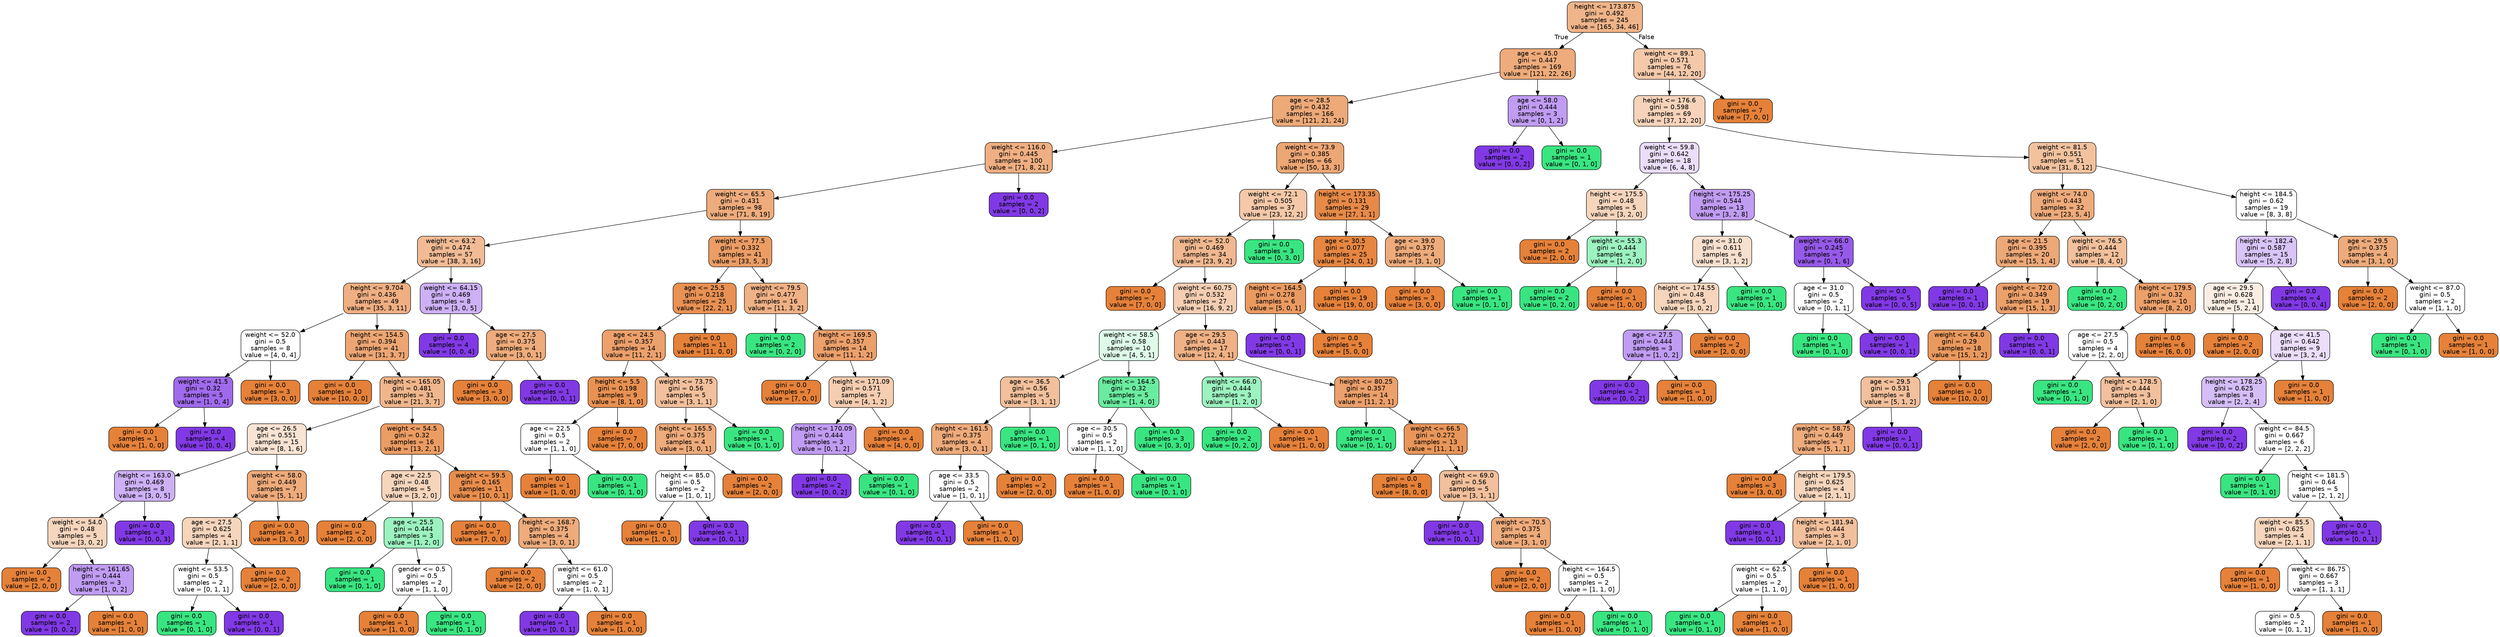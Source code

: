 digraph Tree {
node [shape=box, style="filled, rounded", color="black", fontname="helvetica"] ;
edge [fontname="helvetica"] ;
0 [label="height <= 173.875\ngini = 0.492\nsamples = 245\nvalue = [165, 34, 46]", fillcolor="#efb489"] ;
1 [label="age <= 45.0\ngini = 0.447\nsamples = 169\nvalue = [121, 22, 26]", fillcolor="#eeab7b"] ;
0 -> 1 [labeldistance=2.5, labelangle=45, headlabel="True"] ;
2 [label="age <= 28.5\ngini = 0.432\nsamples = 166\nvalue = [121, 21, 24]", fillcolor="#eda978"] ;
1 -> 2 ;
3 [label="weight <= 116.0\ngini = 0.445\nsamples = 100\nvalue = [71, 8, 21]", fillcolor="#efaf82"] ;
2 -> 3 ;
4 [label="weight <= 65.5\ngini = 0.431\nsamples = 98\nvalue = [71, 8, 19]", fillcolor="#eeac7d"] ;
3 -> 4 ;
5 [label="weight <= 63.2\ngini = 0.474\nsamples = 57\nvalue = [38, 3, 16]", fillcolor="#f1bb95"] ;
4 -> 5 ;
6 [label="height <= 9.704\ngini = 0.436\nsamples = 49\nvalue = [35, 3, 11]", fillcolor="#efaf82"] ;
5 -> 6 ;
7 [label="weight <= 52.0\ngini = 0.5\nsamples = 8\nvalue = [4, 0, 4]", fillcolor="#ffffff"] ;
6 -> 7 ;
8 [label="weight <= 41.5\ngini = 0.32\nsamples = 5\nvalue = [1, 0, 4]", fillcolor="#a06aec"] ;
7 -> 8 ;
9 [label="gini = 0.0\nsamples = 1\nvalue = [1, 0, 0]", fillcolor="#e58139"] ;
8 -> 9 ;
10 [label="gini = 0.0\nsamples = 4\nvalue = [0, 0, 4]", fillcolor="#8139e5"] ;
8 -> 10 ;
11 [label="gini = 0.0\nsamples = 3\nvalue = [3, 0, 0]", fillcolor="#e58139"] ;
7 -> 11 ;
12 [label="height <= 154.5\ngini = 0.394\nsamples = 41\nvalue = [31, 3, 7]", fillcolor="#eda673"] ;
6 -> 12 ;
13 [label="gini = 0.0\nsamples = 10\nvalue = [10, 0, 0]", fillcolor="#e58139"] ;
12 -> 13 ;
14 [label="height <= 165.05\ngini = 0.481\nsamples = 31\nvalue = [21, 3, 7]", fillcolor="#f0b68c"] ;
12 -> 14 ;
15 [label="age <= 26.5\ngini = 0.551\nsamples = 15\nvalue = [8, 1, 6]", fillcolor="#f9e3d3"] ;
14 -> 15 ;
16 [label="height <= 163.0\ngini = 0.469\nsamples = 8\nvalue = [3, 0, 5]", fillcolor="#cdb0f5"] ;
15 -> 16 ;
17 [label="weight <= 54.0\ngini = 0.48\nsamples = 5\nvalue = [3, 0, 2]", fillcolor="#f6d5bd"] ;
16 -> 17 ;
18 [label="gini = 0.0\nsamples = 2\nvalue = [2, 0, 0]", fillcolor="#e58139"] ;
17 -> 18 ;
19 [label="height <= 161.65\ngini = 0.444\nsamples = 3\nvalue = [1, 0, 2]", fillcolor="#c09cf2"] ;
17 -> 19 ;
20 [label="gini = 0.0\nsamples = 2\nvalue = [0, 0, 2]", fillcolor="#8139e5"] ;
19 -> 20 ;
21 [label="gini = 0.0\nsamples = 1\nvalue = [1, 0, 0]", fillcolor="#e58139"] ;
19 -> 21 ;
22 [label="gini = 0.0\nsamples = 3\nvalue = [0, 0, 3]", fillcolor="#8139e5"] ;
16 -> 22 ;
23 [label="weight <= 58.0\ngini = 0.449\nsamples = 7\nvalue = [5, 1, 1]", fillcolor="#eeab7b"] ;
15 -> 23 ;
24 [label="age <= 27.5\ngini = 0.625\nsamples = 4\nvalue = [2, 1, 1]", fillcolor="#f6d5bd"] ;
23 -> 24 ;
25 [label="weight <= 53.5\ngini = 0.5\nsamples = 2\nvalue = [0, 1, 1]", fillcolor="#ffffff"] ;
24 -> 25 ;
26 [label="gini = 0.0\nsamples = 1\nvalue = [0, 1, 0]", fillcolor="#39e581"] ;
25 -> 26 ;
27 [label="gini = 0.0\nsamples = 1\nvalue = [0, 0, 1]", fillcolor="#8139e5"] ;
25 -> 27 ;
28 [label="gini = 0.0\nsamples = 2\nvalue = [2, 0, 0]", fillcolor="#e58139"] ;
24 -> 28 ;
29 [label="gini = 0.0\nsamples = 3\nvalue = [3, 0, 0]", fillcolor="#e58139"] ;
23 -> 29 ;
30 [label="weight <= 54.5\ngini = 0.32\nsamples = 16\nvalue = [13, 2, 1]", fillcolor="#eb9c63"] ;
14 -> 30 ;
31 [label="age <= 22.5\ngini = 0.48\nsamples = 5\nvalue = [3, 2, 0]", fillcolor="#f6d5bd"] ;
30 -> 31 ;
32 [label="gini = 0.0\nsamples = 2\nvalue = [2, 0, 0]", fillcolor="#e58139"] ;
31 -> 32 ;
33 [label="age <= 25.5\ngini = 0.444\nsamples = 3\nvalue = [1, 2, 0]", fillcolor="#9cf2c0"] ;
31 -> 33 ;
34 [label="gini = 0.0\nsamples = 1\nvalue = [0, 1, 0]", fillcolor="#39e581"] ;
33 -> 34 ;
35 [label="gender <= 0.5\ngini = 0.5\nsamples = 2\nvalue = [1, 1, 0]", fillcolor="#ffffff"] ;
33 -> 35 ;
36 [label="gini = 0.0\nsamples = 1\nvalue = [1, 0, 0]", fillcolor="#e58139"] ;
35 -> 36 ;
37 [label="gini = 0.0\nsamples = 1\nvalue = [0, 1, 0]", fillcolor="#39e581"] ;
35 -> 37 ;
38 [label="weight <= 59.5\ngini = 0.165\nsamples = 11\nvalue = [10, 0, 1]", fillcolor="#e88e4d"] ;
30 -> 38 ;
39 [label="gini = 0.0\nsamples = 7\nvalue = [7, 0, 0]", fillcolor="#e58139"] ;
38 -> 39 ;
40 [label="height <= 168.7\ngini = 0.375\nsamples = 4\nvalue = [3, 0, 1]", fillcolor="#eeab7b"] ;
38 -> 40 ;
41 [label="gini = 0.0\nsamples = 2\nvalue = [2, 0, 0]", fillcolor="#e58139"] ;
40 -> 41 ;
42 [label="weight <= 61.0\ngini = 0.5\nsamples = 2\nvalue = [1, 0, 1]", fillcolor="#ffffff"] ;
40 -> 42 ;
43 [label="gini = 0.0\nsamples = 1\nvalue = [0, 0, 1]", fillcolor="#8139e5"] ;
42 -> 43 ;
44 [label="gini = 0.0\nsamples = 1\nvalue = [1, 0, 0]", fillcolor="#e58139"] ;
42 -> 44 ;
45 [label="weight <= 64.15\ngini = 0.469\nsamples = 8\nvalue = [3, 0, 5]", fillcolor="#cdb0f5"] ;
5 -> 45 ;
46 [label="gini = 0.0\nsamples = 4\nvalue = [0, 0, 4]", fillcolor="#8139e5"] ;
45 -> 46 ;
47 [label="age <= 27.5\ngini = 0.375\nsamples = 4\nvalue = [3, 0, 1]", fillcolor="#eeab7b"] ;
45 -> 47 ;
48 [label="gini = 0.0\nsamples = 3\nvalue = [3, 0, 0]", fillcolor="#e58139"] ;
47 -> 48 ;
49 [label="gini = 0.0\nsamples = 1\nvalue = [0, 0, 1]", fillcolor="#8139e5"] ;
47 -> 49 ;
50 [label="weight <= 77.5\ngini = 0.332\nsamples = 41\nvalue = [33, 5, 3]", fillcolor="#eb9d65"] ;
4 -> 50 ;
51 [label="age <= 25.5\ngini = 0.218\nsamples = 25\nvalue = [22, 2, 1]", fillcolor="#e89153"] ;
50 -> 51 ;
52 [label="age <= 24.5\ngini = 0.357\nsamples = 14\nvalue = [11, 2, 1]", fillcolor="#eca06b"] ;
51 -> 52 ;
53 [label="height <= 5.5\ngini = 0.198\nsamples = 9\nvalue = [8, 1, 0]", fillcolor="#e89152"] ;
52 -> 53 ;
54 [label="age <= 22.5\ngini = 0.5\nsamples = 2\nvalue = [1, 1, 0]", fillcolor="#ffffff"] ;
53 -> 54 ;
55 [label="gini = 0.0\nsamples = 1\nvalue = [1, 0, 0]", fillcolor="#e58139"] ;
54 -> 55 ;
56 [label="gini = 0.0\nsamples = 1\nvalue = [0, 1, 0]", fillcolor="#39e581"] ;
54 -> 56 ;
57 [label="gini = 0.0\nsamples = 7\nvalue = [7, 0, 0]", fillcolor="#e58139"] ;
53 -> 57 ;
58 [label="weight <= 73.75\ngini = 0.56\nsamples = 5\nvalue = [3, 1, 1]", fillcolor="#f2c09c"] ;
52 -> 58 ;
59 [label="height <= 165.5\ngini = 0.375\nsamples = 4\nvalue = [3, 0, 1]", fillcolor="#eeab7b"] ;
58 -> 59 ;
60 [label="height <= 85.0\ngini = 0.5\nsamples = 2\nvalue = [1, 0, 1]", fillcolor="#ffffff"] ;
59 -> 60 ;
61 [label="gini = 0.0\nsamples = 1\nvalue = [1, 0, 0]", fillcolor="#e58139"] ;
60 -> 61 ;
62 [label="gini = 0.0\nsamples = 1\nvalue = [0, 0, 1]", fillcolor="#8139e5"] ;
60 -> 62 ;
63 [label="gini = 0.0\nsamples = 2\nvalue = [2, 0, 0]", fillcolor="#e58139"] ;
59 -> 63 ;
64 [label="gini = 0.0\nsamples = 1\nvalue = [0, 1, 0]", fillcolor="#39e581"] ;
58 -> 64 ;
65 [label="gini = 0.0\nsamples = 11\nvalue = [11, 0, 0]", fillcolor="#e58139"] ;
51 -> 65 ;
66 [label="weight <= 79.5\ngini = 0.477\nsamples = 16\nvalue = [11, 3, 2]", fillcolor="#efb185"] ;
50 -> 66 ;
67 [label="gini = 0.0\nsamples = 2\nvalue = [0, 2, 0]", fillcolor="#39e581"] ;
66 -> 67 ;
68 [label="height <= 169.5\ngini = 0.357\nsamples = 14\nvalue = [11, 1, 2]", fillcolor="#eca06b"] ;
66 -> 68 ;
69 [label="gini = 0.0\nsamples = 7\nvalue = [7, 0, 0]", fillcolor="#e58139"] ;
68 -> 69 ;
70 [label="height <= 171.09\ngini = 0.571\nsamples = 7\nvalue = [4, 1, 2]", fillcolor="#f5cdb0"] ;
68 -> 70 ;
71 [label="height <= 170.09\ngini = 0.444\nsamples = 3\nvalue = [0, 1, 2]", fillcolor="#c09cf2"] ;
70 -> 71 ;
72 [label="gini = 0.0\nsamples = 2\nvalue = [0, 0, 2]", fillcolor="#8139e5"] ;
71 -> 72 ;
73 [label="gini = 0.0\nsamples = 1\nvalue = [0, 1, 0]", fillcolor="#39e581"] ;
71 -> 73 ;
74 [label="gini = 0.0\nsamples = 4\nvalue = [4, 0, 0]", fillcolor="#e58139"] ;
70 -> 74 ;
75 [label="gini = 0.0\nsamples = 2\nvalue = [0, 0, 2]", fillcolor="#8139e5"] ;
3 -> 75 ;
76 [label="weight <= 73.9\ngini = 0.385\nsamples = 66\nvalue = [50, 13, 3]", fillcolor="#eda775"] ;
2 -> 76 ;
77 [label="weight <= 72.1\ngini = 0.505\nsamples = 37\nvalue = [23, 12, 2]", fillcolor="#f4c8a8"] ;
76 -> 77 ;
78 [label="weight <= 52.0\ngini = 0.469\nsamples = 34\nvalue = [23, 9, 2]", fillcolor="#f0b890"] ;
77 -> 78 ;
79 [label="gini = 0.0\nsamples = 7\nvalue = [7, 0, 0]", fillcolor="#e58139"] ;
78 -> 79 ;
80 [label="weight <= 60.75\ngini = 0.532\nsamples = 27\nvalue = [16, 9, 2]", fillcolor="#f5ceb2"] ;
78 -> 80 ;
81 [label="weight <= 58.5\ngini = 0.58\nsamples = 10\nvalue = [4, 5, 1]", fillcolor="#defbea"] ;
80 -> 81 ;
82 [label="age <= 36.5\ngini = 0.56\nsamples = 5\nvalue = [3, 1, 1]", fillcolor="#f2c09c"] ;
81 -> 82 ;
83 [label="height <= 161.5\ngini = 0.375\nsamples = 4\nvalue = [3, 0, 1]", fillcolor="#eeab7b"] ;
82 -> 83 ;
84 [label="age <= 33.5\ngini = 0.5\nsamples = 2\nvalue = [1, 0, 1]", fillcolor="#ffffff"] ;
83 -> 84 ;
85 [label="gini = 0.0\nsamples = 1\nvalue = [0, 0, 1]", fillcolor="#8139e5"] ;
84 -> 85 ;
86 [label="gini = 0.0\nsamples = 1\nvalue = [1, 0, 0]", fillcolor="#e58139"] ;
84 -> 86 ;
87 [label="gini = 0.0\nsamples = 2\nvalue = [2, 0, 0]", fillcolor="#e58139"] ;
83 -> 87 ;
88 [label="gini = 0.0\nsamples = 1\nvalue = [0, 1, 0]", fillcolor="#39e581"] ;
82 -> 88 ;
89 [label="height <= 164.5\ngini = 0.32\nsamples = 5\nvalue = [1, 4, 0]", fillcolor="#6aeca0"] ;
81 -> 89 ;
90 [label="age <= 30.5\ngini = 0.5\nsamples = 2\nvalue = [1, 1, 0]", fillcolor="#ffffff"] ;
89 -> 90 ;
91 [label="gini = 0.0\nsamples = 1\nvalue = [1, 0, 0]", fillcolor="#e58139"] ;
90 -> 91 ;
92 [label="gini = 0.0\nsamples = 1\nvalue = [0, 1, 0]", fillcolor="#39e581"] ;
90 -> 92 ;
93 [label="gini = 0.0\nsamples = 3\nvalue = [0, 3, 0]", fillcolor="#39e581"] ;
89 -> 93 ;
94 [label="age <= 29.5\ngini = 0.443\nsamples = 17\nvalue = [12, 4, 1]", fillcolor="#efb185"] ;
80 -> 94 ;
95 [label="weight <= 66.0\ngini = 0.444\nsamples = 3\nvalue = [1, 2, 0]", fillcolor="#9cf2c0"] ;
94 -> 95 ;
96 [label="gini = 0.0\nsamples = 2\nvalue = [0, 2, 0]", fillcolor="#39e581"] ;
95 -> 96 ;
97 [label="gini = 0.0\nsamples = 1\nvalue = [1, 0, 0]", fillcolor="#e58139"] ;
95 -> 97 ;
98 [label="height <= 80.25\ngini = 0.357\nsamples = 14\nvalue = [11, 2, 1]", fillcolor="#eca06b"] ;
94 -> 98 ;
99 [label="gini = 0.0\nsamples = 1\nvalue = [0, 1, 0]", fillcolor="#39e581"] ;
98 -> 99 ;
100 [label="weight <= 66.5\ngini = 0.272\nsamples = 13\nvalue = [11, 1, 1]", fillcolor="#e9965a"] ;
98 -> 100 ;
101 [label="gini = 0.0\nsamples = 8\nvalue = [8, 0, 0]", fillcolor="#e58139"] ;
100 -> 101 ;
102 [label="weight <= 69.0\ngini = 0.56\nsamples = 5\nvalue = [3, 1, 1]", fillcolor="#f2c09c"] ;
100 -> 102 ;
103 [label="gini = 0.0\nsamples = 1\nvalue = [0, 0, 1]", fillcolor="#8139e5"] ;
102 -> 103 ;
104 [label="weight <= 70.5\ngini = 0.375\nsamples = 4\nvalue = [3, 1, 0]", fillcolor="#eeab7b"] ;
102 -> 104 ;
105 [label="gini = 0.0\nsamples = 2\nvalue = [2, 0, 0]", fillcolor="#e58139"] ;
104 -> 105 ;
106 [label="height <= 164.5\ngini = 0.5\nsamples = 2\nvalue = [1, 1, 0]", fillcolor="#ffffff"] ;
104 -> 106 ;
107 [label="gini = 0.0\nsamples = 1\nvalue = [1, 0, 0]", fillcolor="#e58139"] ;
106 -> 107 ;
108 [label="gini = 0.0\nsamples = 1\nvalue = [0, 1, 0]", fillcolor="#39e581"] ;
106 -> 108 ;
109 [label="gini = 0.0\nsamples = 3\nvalue = [0, 3, 0]", fillcolor="#39e581"] ;
77 -> 109 ;
110 [label="height <= 173.35\ngini = 0.131\nsamples = 29\nvalue = [27, 1, 1]", fillcolor="#e78a47"] ;
76 -> 110 ;
111 [label="age <= 30.5\ngini = 0.077\nsamples = 25\nvalue = [24, 0, 1]", fillcolor="#e68641"] ;
110 -> 111 ;
112 [label="height <= 164.5\ngini = 0.278\nsamples = 6\nvalue = [5, 0, 1]", fillcolor="#ea9a61"] ;
111 -> 112 ;
113 [label="gini = 0.0\nsamples = 1\nvalue = [0, 0, 1]", fillcolor="#8139e5"] ;
112 -> 113 ;
114 [label="gini = 0.0\nsamples = 5\nvalue = [5, 0, 0]", fillcolor="#e58139"] ;
112 -> 114 ;
115 [label="gini = 0.0\nsamples = 19\nvalue = [19, 0, 0]", fillcolor="#e58139"] ;
111 -> 115 ;
116 [label="age <= 39.0\ngini = 0.375\nsamples = 4\nvalue = [3, 1, 0]", fillcolor="#eeab7b"] ;
110 -> 116 ;
117 [label="gini = 0.0\nsamples = 3\nvalue = [3, 0, 0]", fillcolor="#e58139"] ;
116 -> 117 ;
118 [label="gini = 0.0\nsamples = 1\nvalue = [0, 1, 0]", fillcolor="#39e581"] ;
116 -> 118 ;
119 [label="age <= 58.0\ngini = 0.444\nsamples = 3\nvalue = [0, 1, 2]", fillcolor="#c09cf2"] ;
1 -> 119 ;
120 [label="gini = 0.0\nsamples = 2\nvalue = [0, 0, 2]", fillcolor="#8139e5"] ;
119 -> 120 ;
121 [label="gini = 0.0\nsamples = 1\nvalue = [0, 1, 0]", fillcolor="#39e581"] ;
119 -> 121 ;
122 [label="weight <= 89.1\ngini = 0.571\nsamples = 76\nvalue = [44, 12, 20]", fillcolor="#f4c9aa"] ;
0 -> 122 [labeldistance=2.5, labelangle=-45, headlabel="False"] ;
123 [label="height <= 176.6\ngini = 0.598\nsamples = 69\nvalue = [37, 12, 20]", fillcolor="#f6d3ba"] ;
122 -> 123 ;
124 [label="weight <= 59.8\ngini = 0.642\nsamples = 18\nvalue = [6, 4, 8]", fillcolor="#eadefb"] ;
123 -> 124 ;
125 [label="height <= 175.5\ngini = 0.48\nsamples = 5\nvalue = [3, 2, 0]", fillcolor="#f6d5bd"] ;
124 -> 125 ;
126 [label="gini = 0.0\nsamples = 2\nvalue = [2, 0, 0]", fillcolor="#e58139"] ;
125 -> 126 ;
127 [label="weight <= 55.3\ngini = 0.444\nsamples = 3\nvalue = [1, 2, 0]", fillcolor="#9cf2c0"] ;
125 -> 127 ;
128 [label="gini = 0.0\nsamples = 2\nvalue = [0, 2, 0]", fillcolor="#39e581"] ;
127 -> 128 ;
129 [label="gini = 0.0\nsamples = 1\nvalue = [1, 0, 0]", fillcolor="#e58139"] ;
127 -> 129 ;
130 [label="height <= 175.25\ngini = 0.544\nsamples = 13\nvalue = [3, 2, 8]", fillcolor="#c09cf2"] ;
124 -> 130 ;
131 [label="age <= 31.0\ngini = 0.611\nsamples = 6\nvalue = [3, 1, 2]", fillcolor="#f8e0ce"] ;
130 -> 131 ;
132 [label="height <= 174.55\ngini = 0.48\nsamples = 5\nvalue = [3, 0, 2]", fillcolor="#f6d5bd"] ;
131 -> 132 ;
133 [label="age <= 27.5\ngini = 0.444\nsamples = 3\nvalue = [1, 0, 2]", fillcolor="#c09cf2"] ;
132 -> 133 ;
134 [label="gini = 0.0\nsamples = 2\nvalue = [0, 0, 2]", fillcolor="#8139e5"] ;
133 -> 134 ;
135 [label="gini = 0.0\nsamples = 1\nvalue = [1, 0, 0]", fillcolor="#e58139"] ;
133 -> 135 ;
136 [label="gini = 0.0\nsamples = 2\nvalue = [2, 0, 0]", fillcolor="#e58139"] ;
132 -> 136 ;
137 [label="gini = 0.0\nsamples = 1\nvalue = [0, 1, 0]", fillcolor="#39e581"] ;
131 -> 137 ;
138 [label="weight <= 66.0\ngini = 0.245\nsamples = 7\nvalue = [0, 1, 6]", fillcolor="#965ae9"] ;
130 -> 138 ;
139 [label="age <= 31.0\ngini = 0.5\nsamples = 2\nvalue = [0, 1, 1]", fillcolor="#ffffff"] ;
138 -> 139 ;
140 [label="gini = 0.0\nsamples = 1\nvalue = [0, 1, 0]", fillcolor="#39e581"] ;
139 -> 140 ;
141 [label="gini = 0.0\nsamples = 1\nvalue = [0, 0, 1]", fillcolor="#8139e5"] ;
139 -> 141 ;
142 [label="gini = 0.0\nsamples = 5\nvalue = [0, 0, 5]", fillcolor="#8139e5"] ;
138 -> 142 ;
143 [label="weight <= 81.5\ngini = 0.551\nsamples = 51\nvalue = [31, 8, 12]", fillcolor="#f2c29f"] ;
123 -> 143 ;
144 [label="weight <= 74.0\ngini = 0.443\nsamples = 32\nvalue = [23, 5, 4]", fillcolor="#eeab7b"] ;
143 -> 144 ;
145 [label="age <= 21.5\ngini = 0.395\nsamples = 20\nvalue = [15, 1, 4]", fillcolor="#eda877"] ;
144 -> 145 ;
146 [label="gini = 0.0\nsamples = 1\nvalue = [0, 0, 1]", fillcolor="#8139e5"] ;
145 -> 146 ;
147 [label="weight <= 72.0\ngini = 0.349\nsamples = 19\nvalue = [15, 1, 3]", fillcolor="#eca06a"] ;
145 -> 147 ;
148 [label="weight <= 64.0\ngini = 0.29\nsamples = 18\nvalue = [15, 1, 2]", fillcolor="#ea995e"] ;
147 -> 148 ;
149 [label="age <= 29.5\ngini = 0.531\nsamples = 8\nvalue = [5, 1, 2]", fillcolor="#f2c09c"] ;
148 -> 149 ;
150 [label="weight <= 58.75\ngini = 0.449\nsamples = 7\nvalue = [5, 1, 1]", fillcolor="#eeab7b"] ;
149 -> 150 ;
151 [label="gini = 0.0\nsamples = 3\nvalue = [3, 0, 0]", fillcolor="#e58139"] ;
150 -> 151 ;
152 [label="height <= 179.5\ngini = 0.625\nsamples = 4\nvalue = [2, 1, 1]", fillcolor="#f6d5bd"] ;
150 -> 152 ;
153 [label="gini = 0.0\nsamples = 1\nvalue = [0, 0, 1]", fillcolor="#8139e5"] ;
152 -> 153 ;
154 [label="height <= 181.94\ngini = 0.444\nsamples = 3\nvalue = [2, 1, 0]", fillcolor="#f2c09c"] ;
152 -> 154 ;
155 [label="weight <= 62.5\ngini = 0.5\nsamples = 2\nvalue = [1, 1, 0]", fillcolor="#ffffff"] ;
154 -> 155 ;
156 [label="gini = 0.0\nsamples = 1\nvalue = [0, 1, 0]", fillcolor="#39e581"] ;
155 -> 156 ;
157 [label="gini = 0.0\nsamples = 1\nvalue = [1, 0, 0]", fillcolor="#e58139"] ;
155 -> 157 ;
158 [label="gini = 0.0\nsamples = 1\nvalue = [1, 0, 0]", fillcolor="#e58139"] ;
154 -> 158 ;
159 [label="gini = 0.0\nsamples = 1\nvalue = [0, 0, 1]", fillcolor="#8139e5"] ;
149 -> 159 ;
160 [label="gini = 0.0\nsamples = 10\nvalue = [10, 0, 0]", fillcolor="#e58139"] ;
148 -> 160 ;
161 [label="gini = 0.0\nsamples = 1\nvalue = [0, 0, 1]", fillcolor="#8139e5"] ;
147 -> 161 ;
162 [label="weight <= 76.5\ngini = 0.444\nsamples = 12\nvalue = [8, 4, 0]", fillcolor="#f2c09c"] ;
144 -> 162 ;
163 [label="gini = 0.0\nsamples = 2\nvalue = [0, 2, 0]", fillcolor="#39e581"] ;
162 -> 163 ;
164 [label="height <= 179.5\ngini = 0.32\nsamples = 10\nvalue = [8, 2, 0]", fillcolor="#eca06a"] ;
162 -> 164 ;
165 [label="age <= 27.5\ngini = 0.5\nsamples = 4\nvalue = [2, 2, 0]", fillcolor="#ffffff"] ;
164 -> 165 ;
166 [label="gini = 0.0\nsamples = 1\nvalue = [0, 1, 0]", fillcolor="#39e581"] ;
165 -> 166 ;
167 [label="height <= 178.5\ngini = 0.444\nsamples = 3\nvalue = [2, 1, 0]", fillcolor="#f2c09c"] ;
165 -> 167 ;
168 [label="gini = 0.0\nsamples = 2\nvalue = [2, 0, 0]", fillcolor="#e58139"] ;
167 -> 168 ;
169 [label="gini = 0.0\nsamples = 1\nvalue = [0, 1, 0]", fillcolor="#39e581"] ;
167 -> 169 ;
170 [label="gini = 0.0\nsamples = 6\nvalue = [6, 0, 0]", fillcolor="#e58139"] ;
164 -> 170 ;
171 [label="height <= 184.5\ngini = 0.62\nsamples = 19\nvalue = [8, 3, 8]", fillcolor="#ffffff"] ;
143 -> 171 ;
172 [label="height <= 182.4\ngini = 0.587\nsamples = 15\nvalue = [5, 2, 8]", fillcolor="#d9c4f7"] ;
171 -> 172 ;
173 [label="age <= 29.5\ngini = 0.628\nsamples = 11\nvalue = [5, 2, 4]", fillcolor="#fbede3"] ;
172 -> 173 ;
174 [label="gini = 0.0\nsamples = 2\nvalue = [2, 0, 0]", fillcolor="#e58139"] ;
173 -> 174 ;
175 [label="age <= 41.5\ngini = 0.642\nsamples = 9\nvalue = [3, 2, 4]", fillcolor="#eadefb"] ;
173 -> 175 ;
176 [label="height <= 178.25\ngini = 0.625\nsamples = 8\nvalue = [2, 2, 4]", fillcolor="#d5bdf6"] ;
175 -> 176 ;
177 [label="gini = 0.0\nsamples = 2\nvalue = [0, 0, 2]", fillcolor="#8139e5"] ;
176 -> 177 ;
178 [label="weight <= 84.5\ngini = 0.667\nsamples = 6\nvalue = [2, 2, 2]", fillcolor="#ffffff"] ;
176 -> 178 ;
179 [label="gini = 0.0\nsamples = 1\nvalue = [0, 1, 0]", fillcolor="#39e581"] ;
178 -> 179 ;
180 [label="height <= 181.5\ngini = 0.64\nsamples = 5\nvalue = [2, 1, 2]", fillcolor="#ffffff"] ;
178 -> 180 ;
181 [label="weight <= 85.5\ngini = 0.625\nsamples = 4\nvalue = [2, 1, 1]", fillcolor="#f6d5bd"] ;
180 -> 181 ;
182 [label="gini = 0.0\nsamples = 1\nvalue = [1, 0, 0]", fillcolor="#e58139"] ;
181 -> 182 ;
183 [label="weight <= 86.75\ngini = 0.667\nsamples = 3\nvalue = [1, 1, 1]", fillcolor="#ffffff"] ;
181 -> 183 ;
184 [label="gini = 0.5\nsamples = 2\nvalue = [0, 1, 1]", fillcolor="#ffffff"] ;
183 -> 184 ;
185 [label="gini = 0.0\nsamples = 1\nvalue = [1, 0, 0]", fillcolor="#e58139"] ;
183 -> 185 ;
186 [label="gini = 0.0\nsamples = 1\nvalue = [0, 0, 1]", fillcolor="#8139e5"] ;
180 -> 186 ;
187 [label="gini = 0.0\nsamples = 1\nvalue = [1, 0, 0]", fillcolor="#e58139"] ;
175 -> 187 ;
188 [label="gini = 0.0\nsamples = 4\nvalue = [0, 0, 4]", fillcolor="#8139e5"] ;
172 -> 188 ;
189 [label="age <= 29.5\ngini = 0.375\nsamples = 4\nvalue = [3, 1, 0]", fillcolor="#eeab7b"] ;
171 -> 189 ;
190 [label="gini = 0.0\nsamples = 2\nvalue = [2, 0, 0]", fillcolor="#e58139"] ;
189 -> 190 ;
191 [label="weight <= 87.0\ngini = 0.5\nsamples = 2\nvalue = [1, 1, 0]", fillcolor="#ffffff"] ;
189 -> 191 ;
192 [label="gini = 0.0\nsamples = 1\nvalue = [0, 1, 0]", fillcolor="#39e581"] ;
191 -> 192 ;
193 [label="gini = 0.0\nsamples = 1\nvalue = [1, 0, 0]", fillcolor="#e58139"] ;
191 -> 193 ;
194 [label="gini = 0.0\nsamples = 7\nvalue = [7, 0, 0]", fillcolor="#e58139"] ;
122 -> 194 ;
}